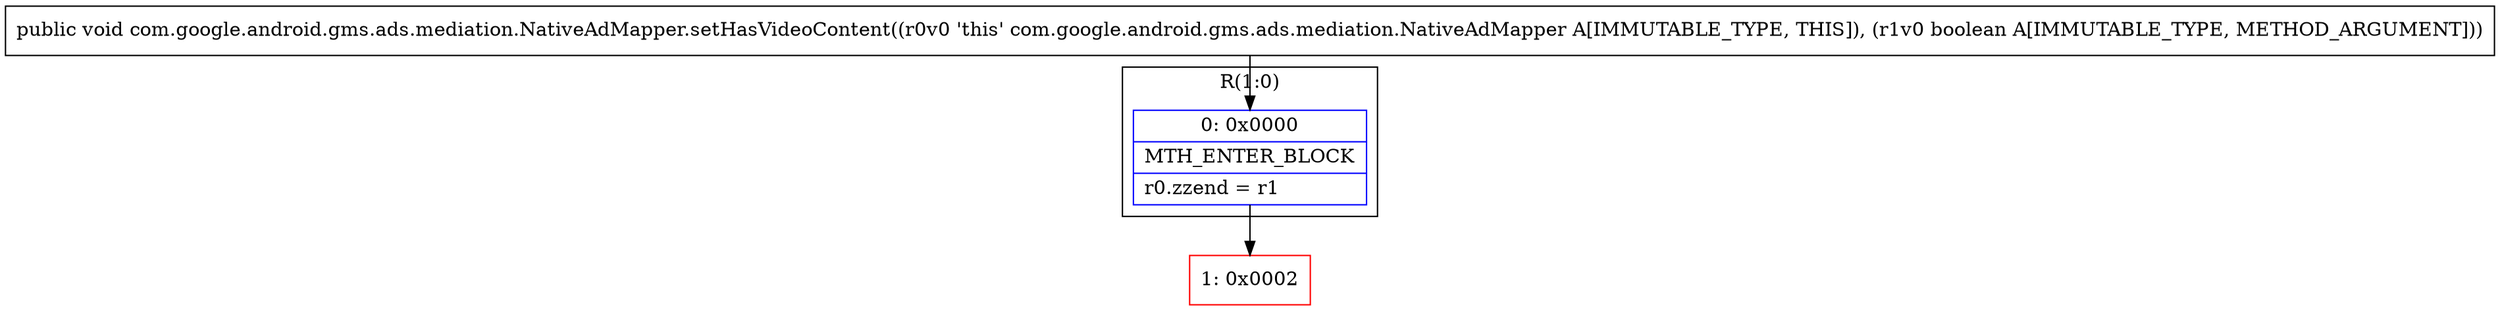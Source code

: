 digraph "CFG forcom.google.android.gms.ads.mediation.NativeAdMapper.setHasVideoContent(Z)V" {
subgraph cluster_Region_215218022 {
label = "R(1:0)";
node [shape=record,color=blue];
Node_0 [shape=record,label="{0\:\ 0x0000|MTH_ENTER_BLOCK\l|r0.zzend = r1\l}"];
}
Node_1 [shape=record,color=red,label="{1\:\ 0x0002}"];
MethodNode[shape=record,label="{public void com.google.android.gms.ads.mediation.NativeAdMapper.setHasVideoContent((r0v0 'this' com.google.android.gms.ads.mediation.NativeAdMapper A[IMMUTABLE_TYPE, THIS]), (r1v0 boolean A[IMMUTABLE_TYPE, METHOD_ARGUMENT])) }"];
MethodNode -> Node_0;
Node_0 -> Node_1;
}

